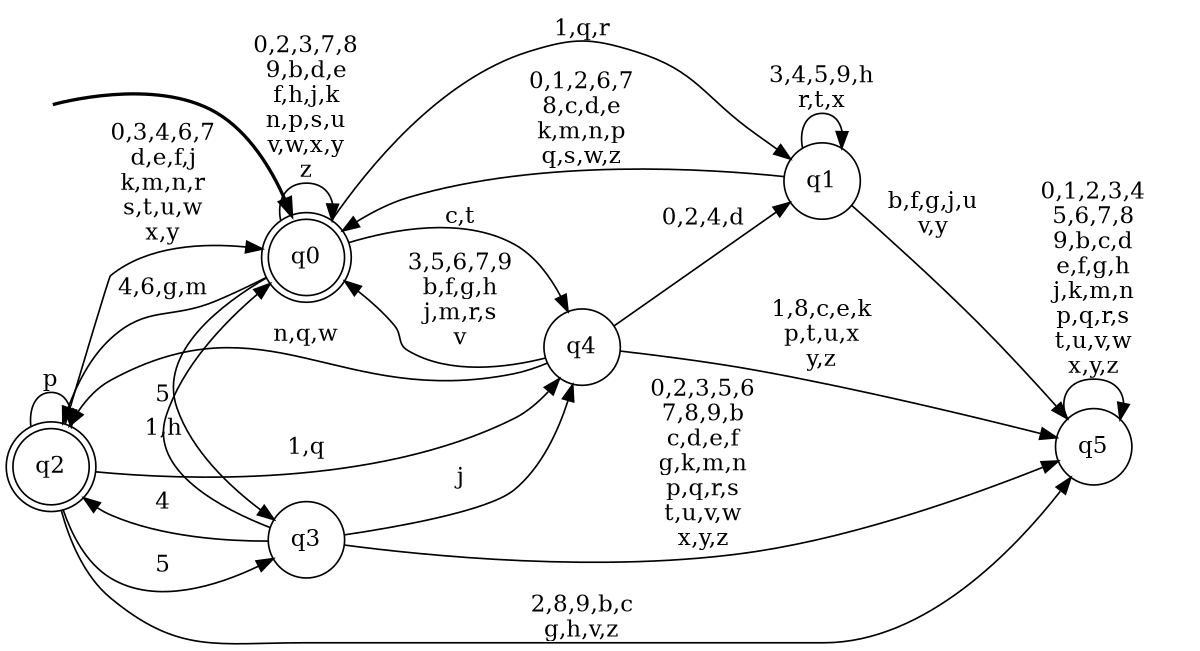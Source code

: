 digraph BlueStar {
__start0 [style = invis, shape = none, label = "", width = 0, height = 0];

rankdir=LR;
size="8,5";

s0 [style="rounded,filled", color="black", fillcolor="white" shape="doublecircle", label="q0"];
s1 [style="filled", color="black", fillcolor="white" shape="circle", label="q1"];
s2 [style="rounded,filled", color="black", fillcolor="white" shape="doublecircle", label="q2"];
s3 [style="filled", color="black", fillcolor="white" shape="circle", label="q3"];
s4 [style="filled", color="black", fillcolor="white" shape="circle", label="q4"];
s5 [style="filled", color="black", fillcolor="white" shape="circle", label="q5"];
subgraph cluster_main { 
	graph [pad=".75", ranksep="0.15", nodesep="0.15"];
	 style=invis; 
	__start0 -> s0 [penwidth=2];
}
s0 -> s0 [label="0,2,3,7,8\n9,b,d,e\nf,h,j,k\nn,p,s,u\nv,w,x,y\nz"];
s0 -> s1 [label="1,q,r"];
s0 -> s2 [label="4,6,g,m"];
s0 -> s3 [label="5"];
s0 -> s4 [label="c,t"];
s1 -> s0 [label="0,1,2,6,7\n8,c,d,e\nk,m,n,p\nq,s,w,z"];
s1 -> s1 [label="3,4,5,9,h\nr,t,x"];
s1 -> s5 [label="b,f,g,j,u\nv,y"];
s2 -> s0 [label="0,3,4,6,7\nd,e,f,j\nk,m,n,r\ns,t,u,w\nx,y"];
s2 -> s2 [label="p"];
s2 -> s3 [label="5"];
s2 -> s4 [label="1,q"];
s2 -> s5 [label="2,8,9,b,c\ng,h,v,z"];
s3 -> s0 [label="1,h"];
s3 -> s2 [label="4"];
s3 -> s4 [label="j"];
s3 -> s5 [label="0,2,3,5,6\n7,8,9,b\nc,d,e,f\ng,k,m,n\np,q,r,s\nt,u,v,w\nx,y,z"];
s4 -> s0 [label="3,5,6,7,9\nb,f,g,h\nj,m,r,s\nv"];
s4 -> s1 [label="0,2,4,d"];
s4 -> s2 [label="n,q,w"];
s4 -> s5 [label="1,8,c,e,k\np,t,u,x\ny,z"];
s5 -> s5 [label="0,1,2,3,4\n5,6,7,8\n9,b,c,d\ne,f,g,h\nj,k,m,n\np,q,r,s\nt,u,v,w\nx,y,z"];

}